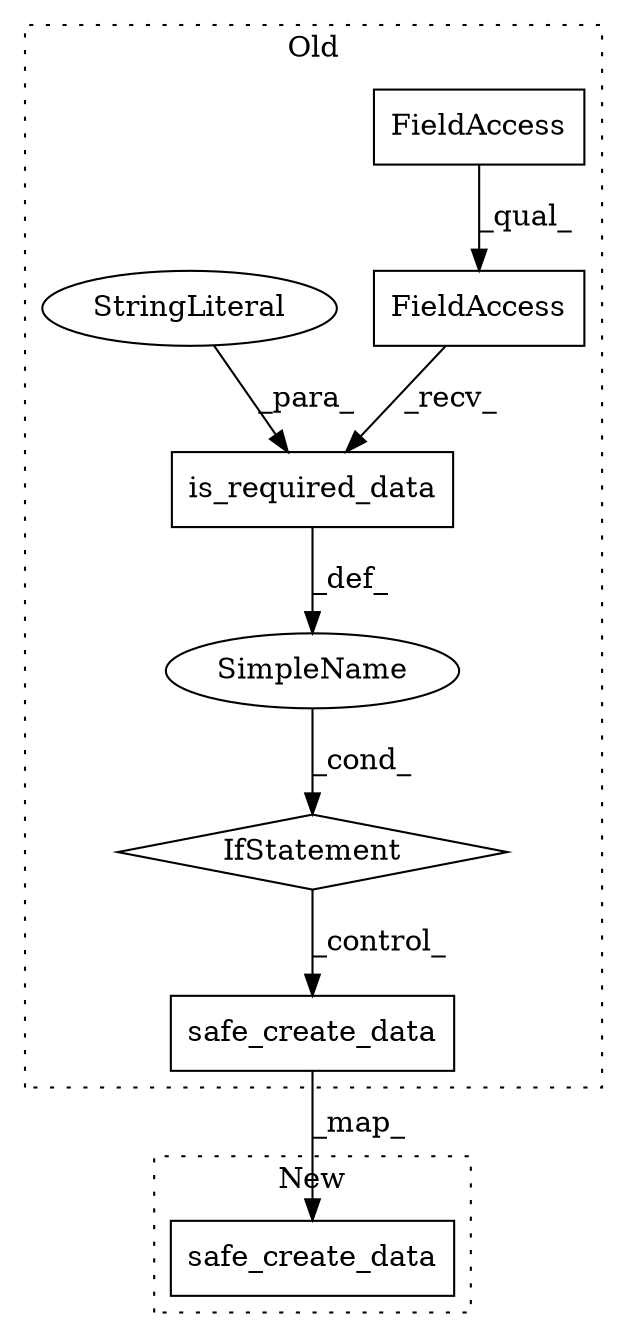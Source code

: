 digraph G {
subgraph cluster0 {
1 [label="safe_create_data" a="32" s="34601,34653" l="17,1" shape="box"];
3 [label="is_required_data" a="32" s="34530,34568" l="17,1" shape="box"];
4 [label="SimpleName" a="42" s="" l="" shape="ellipse"];
5 [label="IfStatement" a="25" s="34504,34569" l="4,2" shape="diamond"];
6 [label="FieldAccess" a="22" s="34508" l="21" shape="box"];
7 [label="FieldAccess" a="22" s="34508" l="12" shape="box"];
8 [label="StringLiteral" a="45" s="34547" l="21" shape="ellipse"];
label = "Old";
style="dotted";
}
subgraph cluster1 {
2 [label="safe_create_data" a="32" s="35065,35117" l="17,1" shape="box"];
label = "New";
style="dotted";
}
1 -> 2 [label="_map_"];
3 -> 4 [label="_def_"];
4 -> 5 [label="_cond_"];
5 -> 1 [label="_control_"];
6 -> 3 [label="_recv_"];
7 -> 6 [label="_qual_"];
8 -> 3 [label="_para_"];
}